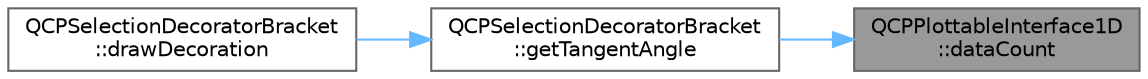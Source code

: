 digraph "QCPPlottableInterface1D::dataCount"
{
 // LATEX_PDF_SIZE
  bgcolor="transparent";
  edge [fontname=Helvetica,fontsize=10,labelfontname=Helvetica,labelfontsize=10];
  node [fontname=Helvetica,fontsize=10,shape=box,height=0.2,width=0.4];
  rankdir="RL";
  Node1 [label="QCPPlottableInterface1D\l::dataCount",height=0.2,width=0.4,color="gray40", fillcolor="grey60", style="filled", fontcolor="black",tooltip=" "];
  Node1 -> Node2 [dir="back",color="steelblue1",style="solid"];
  Node2 [label="QCPSelectionDecoratorBracket\l::getTangentAngle",height=0.2,width=0.4,color="grey40", fillcolor="white", style="filled",URL="$class_q_c_p_selection_decorator_bracket.html#ac002e20586950bf5c91a399863769c61",tooltip=" "];
  Node2 -> Node3 [dir="back",color="steelblue1",style="solid"];
  Node3 [label="QCPSelectionDecoratorBracket\l::drawDecoration",height=0.2,width=0.4,color="grey40", fillcolor="white", style="filled",URL="$class_q_c_p_selection_decorator_bracket.html#a9ebe2e729b5012c0a995d788f87fac22",tooltip=" "];
}
